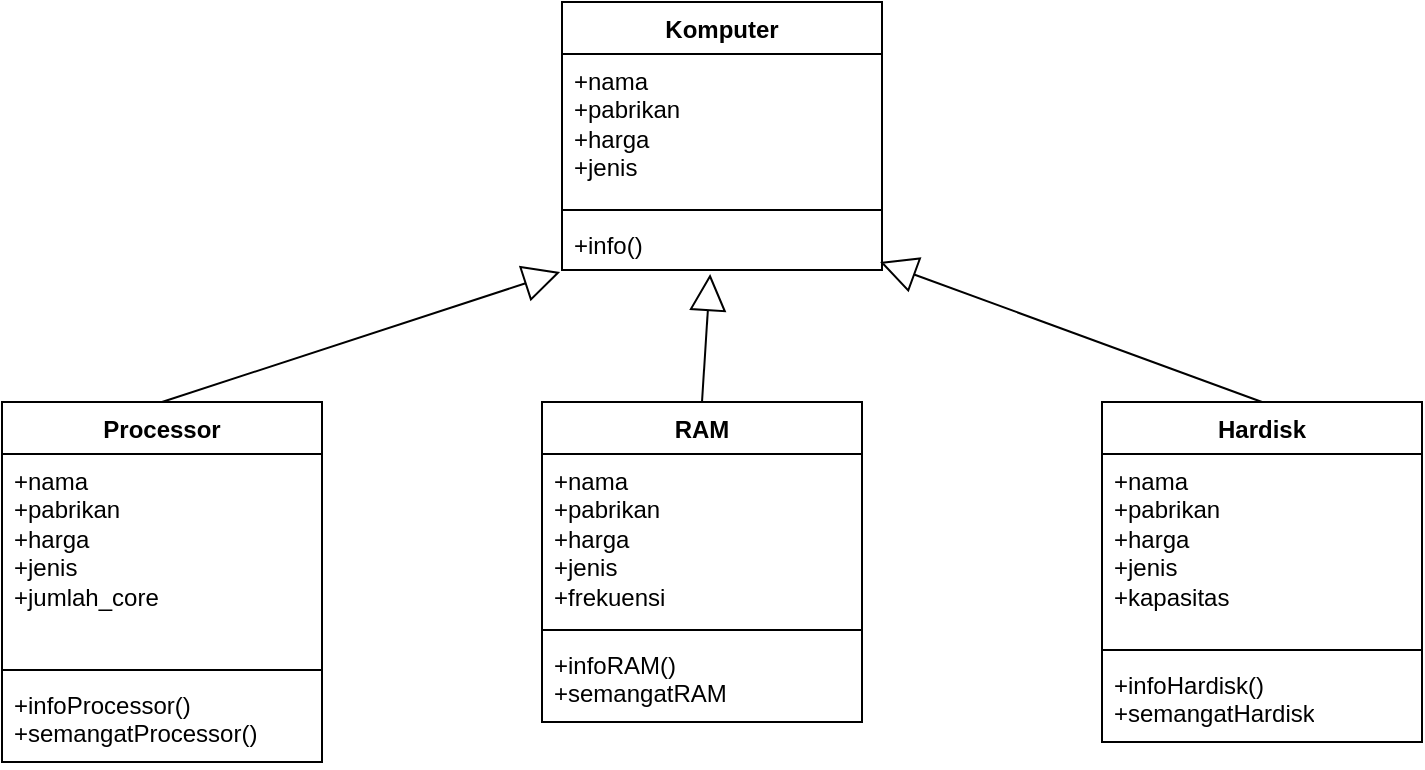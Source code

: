 <mxfile version="22.1.4" type="device">
  <diagram name="Page-1" id="Pv4Ypj4wS71pdMcQqdjF">
    <mxGraphModel dx="880" dy="470" grid="1" gridSize="10" guides="1" tooltips="1" connect="1" arrows="1" fold="1" page="1" pageScale="1" pageWidth="850" pageHeight="1100" math="0" shadow="0">
      <root>
        <mxCell id="0" />
        <mxCell id="1" parent="0" />
        <mxCell id="hSPMngQd3Kde9klmowff-7" value="Komputer" style="swimlane;fontStyle=1;align=center;verticalAlign=top;childLayout=stackLayout;horizontal=1;startSize=26;horizontalStack=0;resizeParent=1;resizeParentMax=0;resizeLast=0;collapsible=1;marginBottom=0;whiteSpace=wrap;html=1;" vertex="1" parent="1">
          <mxGeometry x="390" y="70" width="160" height="134" as="geometry" />
        </mxCell>
        <mxCell id="hSPMngQd3Kde9klmowff-8" value="+nama&lt;br&gt;+pabrikan&lt;br&gt;+harga&lt;br&gt;+jenis" style="text;strokeColor=none;fillColor=none;align=left;verticalAlign=top;spacingLeft=4;spacingRight=4;overflow=hidden;rotatable=0;points=[[0,0.5],[1,0.5]];portConstraint=eastwest;whiteSpace=wrap;html=1;" vertex="1" parent="hSPMngQd3Kde9klmowff-7">
          <mxGeometry y="26" width="160" height="74" as="geometry" />
        </mxCell>
        <mxCell id="hSPMngQd3Kde9klmowff-9" value="" style="line;strokeWidth=1;fillColor=none;align=left;verticalAlign=middle;spacingTop=-1;spacingLeft=3;spacingRight=3;rotatable=0;labelPosition=right;points=[];portConstraint=eastwest;strokeColor=inherit;" vertex="1" parent="hSPMngQd3Kde9klmowff-7">
          <mxGeometry y="100" width="160" height="8" as="geometry" />
        </mxCell>
        <mxCell id="hSPMngQd3Kde9klmowff-10" value="+info()" style="text;strokeColor=none;fillColor=none;align=left;verticalAlign=top;spacingLeft=4;spacingRight=4;overflow=hidden;rotatable=0;points=[[0,0.5],[1,0.5]];portConstraint=eastwest;whiteSpace=wrap;html=1;" vertex="1" parent="hSPMngQd3Kde9klmowff-7">
          <mxGeometry y="108" width="160" height="26" as="geometry" />
        </mxCell>
        <mxCell id="hSPMngQd3Kde9klmowff-11" value="RAM" style="swimlane;fontStyle=1;align=center;verticalAlign=top;childLayout=stackLayout;horizontal=1;startSize=26;horizontalStack=0;resizeParent=1;resizeParentMax=0;resizeLast=0;collapsible=1;marginBottom=0;whiteSpace=wrap;html=1;" vertex="1" parent="1">
          <mxGeometry x="380" y="270" width="160" height="160" as="geometry" />
        </mxCell>
        <mxCell id="hSPMngQd3Kde9klmowff-12" value="+nama&lt;br style=&quot;border-color: var(--border-color);&quot;&gt;+pabrikan&lt;br style=&quot;border-color: var(--border-color);&quot;&gt;+harga&lt;br style=&quot;border-color: var(--border-color);&quot;&gt;+jenis&lt;br&gt;+frekuensi" style="text;strokeColor=none;fillColor=none;align=left;verticalAlign=top;spacingLeft=4;spacingRight=4;overflow=hidden;rotatable=0;points=[[0,0.5],[1,0.5]];portConstraint=eastwest;whiteSpace=wrap;html=1;" vertex="1" parent="hSPMngQd3Kde9klmowff-11">
          <mxGeometry y="26" width="160" height="84" as="geometry" />
        </mxCell>
        <mxCell id="hSPMngQd3Kde9klmowff-13" value="" style="line;strokeWidth=1;fillColor=none;align=left;verticalAlign=middle;spacingTop=-1;spacingLeft=3;spacingRight=3;rotatable=0;labelPosition=right;points=[];portConstraint=eastwest;strokeColor=inherit;" vertex="1" parent="hSPMngQd3Kde9klmowff-11">
          <mxGeometry y="110" width="160" height="8" as="geometry" />
        </mxCell>
        <mxCell id="hSPMngQd3Kde9klmowff-14" value="+infoRAM()&lt;br&gt;+semangatRAM" style="text;strokeColor=none;fillColor=none;align=left;verticalAlign=top;spacingLeft=4;spacingRight=4;overflow=hidden;rotatable=0;points=[[0,0.5],[1,0.5]];portConstraint=eastwest;whiteSpace=wrap;html=1;" vertex="1" parent="hSPMngQd3Kde9klmowff-11">
          <mxGeometry y="118" width="160" height="42" as="geometry" />
        </mxCell>
        <mxCell id="hSPMngQd3Kde9klmowff-15" value="Processor" style="swimlane;fontStyle=1;align=center;verticalAlign=top;childLayout=stackLayout;horizontal=1;startSize=26;horizontalStack=0;resizeParent=1;resizeParentMax=0;resizeLast=0;collapsible=1;marginBottom=0;whiteSpace=wrap;html=1;" vertex="1" parent="1">
          <mxGeometry x="110" y="270" width="160" height="180" as="geometry" />
        </mxCell>
        <mxCell id="hSPMngQd3Kde9klmowff-16" value="+nama&lt;br style=&quot;border-color: var(--border-color);&quot;&gt;+pabrikan&lt;br style=&quot;border-color: var(--border-color);&quot;&gt;+harga&lt;br style=&quot;border-color: var(--border-color);&quot;&gt;+jenis&lt;br&gt;+jumlah_core" style="text;strokeColor=none;fillColor=none;align=left;verticalAlign=top;spacingLeft=4;spacingRight=4;overflow=hidden;rotatable=0;points=[[0,0.5],[1,0.5]];portConstraint=eastwest;whiteSpace=wrap;html=1;" vertex="1" parent="hSPMngQd3Kde9klmowff-15">
          <mxGeometry y="26" width="160" height="104" as="geometry" />
        </mxCell>
        <mxCell id="hSPMngQd3Kde9klmowff-17" value="" style="line;strokeWidth=1;fillColor=none;align=left;verticalAlign=middle;spacingTop=-1;spacingLeft=3;spacingRight=3;rotatable=0;labelPosition=right;points=[];portConstraint=eastwest;strokeColor=inherit;" vertex="1" parent="hSPMngQd3Kde9klmowff-15">
          <mxGeometry y="130" width="160" height="8" as="geometry" />
        </mxCell>
        <mxCell id="hSPMngQd3Kde9klmowff-18" value="+infoProcessor()&lt;br&gt;+semangatProcessor()" style="text;strokeColor=none;fillColor=none;align=left;verticalAlign=top;spacingLeft=4;spacingRight=4;overflow=hidden;rotatable=0;points=[[0,0.5],[1,0.5]];portConstraint=eastwest;whiteSpace=wrap;html=1;" vertex="1" parent="hSPMngQd3Kde9klmowff-15">
          <mxGeometry y="138" width="160" height="42" as="geometry" />
        </mxCell>
        <mxCell id="hSPMngQd3Kde9klmowff-19" value="Hardisk" style="swimlane;fontStyle=1;align=center;verticalAlign=top;childLayout=stackLayout;horizontal=1;startSize=26;horizontalStack=0;resizeParent=1;resizeParentMax=0;resizeLast=0;collapsible=1;marginBottom=0;whiteSpace=wrap;html=1;" vertex="1" parent="1">
          <mxGeometry x="660" y="270" width="160" height="170" as="geometry" />
        </mxCell>
        <mxCell id="hSPMngQd3Kde9klmowff-20" value="+nama&lt;br style=&quot;border-color: var(--border-color);&quot;&gt;+pabrikan&lt;br style=&quot;border-color: var(--border-color);&quot;&gt;+harga&lt;br style=&quot;border-color: var(--border-color);&quot;&gt;+jenis&lt;br&gt;+kapasitas" style="text;strokeColor=none;fillColor=none;align=left;verticalAlign=top;spacingLeft=4;spacingRight=4;overflow=hidden;rotatable=0;points=[[0,0.5],[1,0.5]];portConstraint=eastwest;whiteSpace=wrap;html=1;" vertex="1" parent="hSPMngQd3Kde9klmowff-19">
          <mxGeometry y="26" width="160" height="94" as="geometry" />
        </mxCell>
        <mxCell id="hSPMngQd3Kde9klmowff-21" value="" style="line;strokeWidth=1;fillColor=none;align=left;verticalAlign=middle;spacingTop=-1;spacingLeft=3;spacingRight=3;rotatable=0;labelPosition=right;points=[];portConstraint=eastwest;strokeColor=inherit;" vertex="1" parent="hSPMngQd3Kde9klmowff-19">
          <mxGeometry y="120" width="160" height="8" as="geometry" />
        </mxCell>
        <mxCell id="hSPMngQd3Kde9klmowff-22" value="+infoHardisk()&lt;br&gt;+semangatHardisk" style="text;strokeColor=none;fillColor=none;align=left;verticalAlign=top;spacingLeft=4;spacingRight=4;overflow=hidden;rotatable=0;points=[[0,0.5],[1,0.5]];portConstraint=eastwest;whiteSpace=wrap;html=1;" vertex="1" parent="hSPMngQd3Kde9klmowff-19">
          <mxGeometry y="128" width="160" height="42" as="geometry" />
        </mxCell>
        <mxCell id="hSPMngQd3Kde9klmowff-23" value="" style="endArrow=block;endSize=16;endFill=0;html=1;rounded=0;exitX=0.5;exitY=0;exitDx=0;exitDy=0;entryX=-0.006;entryY=1.038;entryDx=0;entryDy=0;entryPerimeter=0;" edge="1" parent="1" source="hSPMngQd3Kde9klmowff-15" target="hSPMngQd3Kde9klmowff-10">
          <mxGeometry width="160" relative="1" as="geometry">
            <mxPoint x="340" y="250" as="sourcePoint" />
            <mxPoint x="500" y="250" as="targetPoint" />
          </mxGeometry>
        </mxCell>
        <mxCell id="hSPMngQd3Kde9klmowff-24" value="" style="endArrow=block;endSize=16;endFill=0;html=1;rounded=0;exitX=0.5;exitY=0;exitDx=0;exitDy=0;entryX=0.463;entryY=1.077;entryDx=0;entryDy=0;entryPerimeter=0;" edge="1" parent="1" source="hSPMngQd3Kde9klmowff-11" target="hSPMngQd3Kde9klmowff-10">
          <mxGeometry width="160" relative="1" as="geometry">
            <mxPoint x="200" y="280" as="sourcePoint" />
            <mxPoint x="399" y="215" as="targetPoint" />
          </mxGeometry>
        </mxCell>
        <mxCell id="hSPMngQd3Kde9klmowff-25" value="" style="endArrow=block;endSize=16;endFill=0;html=1;rounded=0;exitX=0.5;exitY=0;exitDx=0;exitDy=0;entryX=0.994;entryY=0.846;entryDx=0;entryDy=0;entryPerimeter=0;" edge="1" parent="1" source="hSPMngQd3Kde9klmowff-19" target="hSPMngQd3Kde9klmowff-10">
          <mxGeometry width="160" relative="1" as="geometry">
            <mxPoint x="210" y="290" as="sourcePoint" />
            <mxPoint x="409" y="225" as="targetPoint" />
          </mxGeometry>
        </mxCell>
      </root>
    </mxGraphModel>
  </diagram>
</mxfile>
